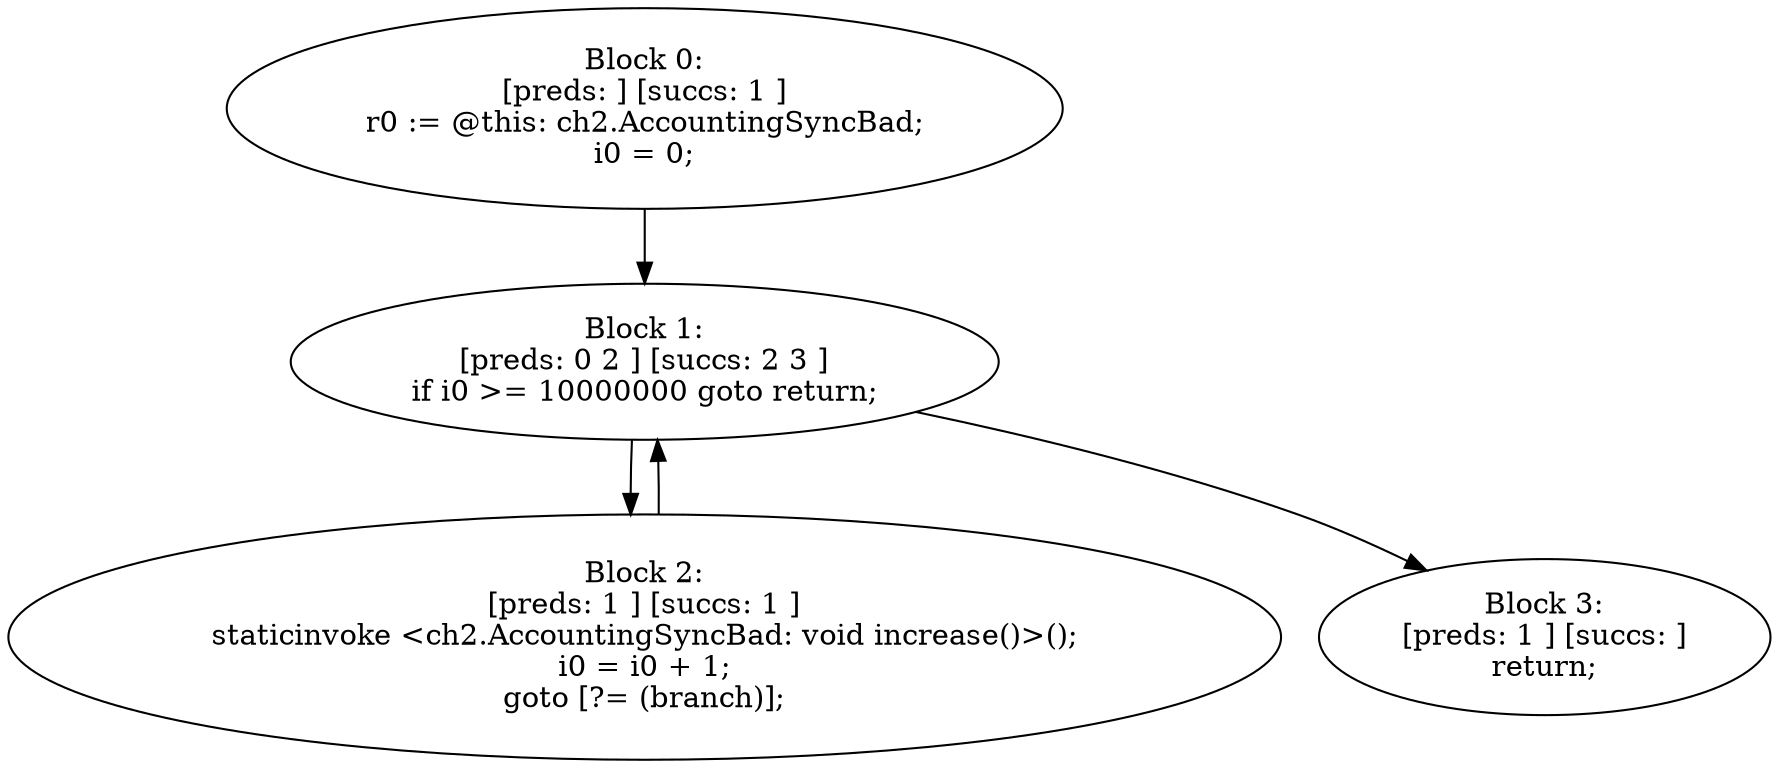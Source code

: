 digraph "unitGraph" {
    "Block 0:
[preds: ] [succs: 1 ]
r0 := @this: ch2.AccountingSyncBad;
i0 = 0;
"
    "Block 1:
[preds: 0 2 ] [succs: 2 3 ]
if i0 >= 10000000 goto return;
"
    "Block 2:
[preds: 1 ] [succs: 1 ]
staticinvoke <ch2.AccountingSyncBad: void increase()>();
i0 = i0 + 1;
goto [?= (branch)];
"
    "Block 3:
[preds: 1 ] [succs: ]
return;
"
    "Block 0:
[preds: ] [succs: 1 ]
r0 := @this: ch2.AccountingSyncBad;
i0 = 0;
"->"Block 1:
[preds: 0 2 ] [succs: 2 3 ]
if i0 >= 10000000 goto return;
";
    "Block 1:
[preds: 0 2 ] [succs: 2 3 ]
if i0 >= 10000000 goto return;
"->"Block 2:
[preds: 1 ] [succs: 1 ]
staticinvoke <ch2.AccountingSyncBad: void increase()>();
i0 = i0 + 1;
goto [?= (branch)];
";
    "Block 1:
[preds: 0 2 ] [succs: 2 3 ]
if i0 >= 10000000 goto return;
"->"Block 3:
[preds: 1 ] [succs: ]
return;
";
    "Block 2:
[preds: 1 ] [succs: 1 ]
staticinvoke <ch2.AccountingSyncBad: void increase()>();
i0 = i0 + 1;
goto [?= (branch)];
"->"Block 1:
[preds: 0 2 ] [succs: 2 3 ]
if i0 >= 10000000 goto return;
";
}
